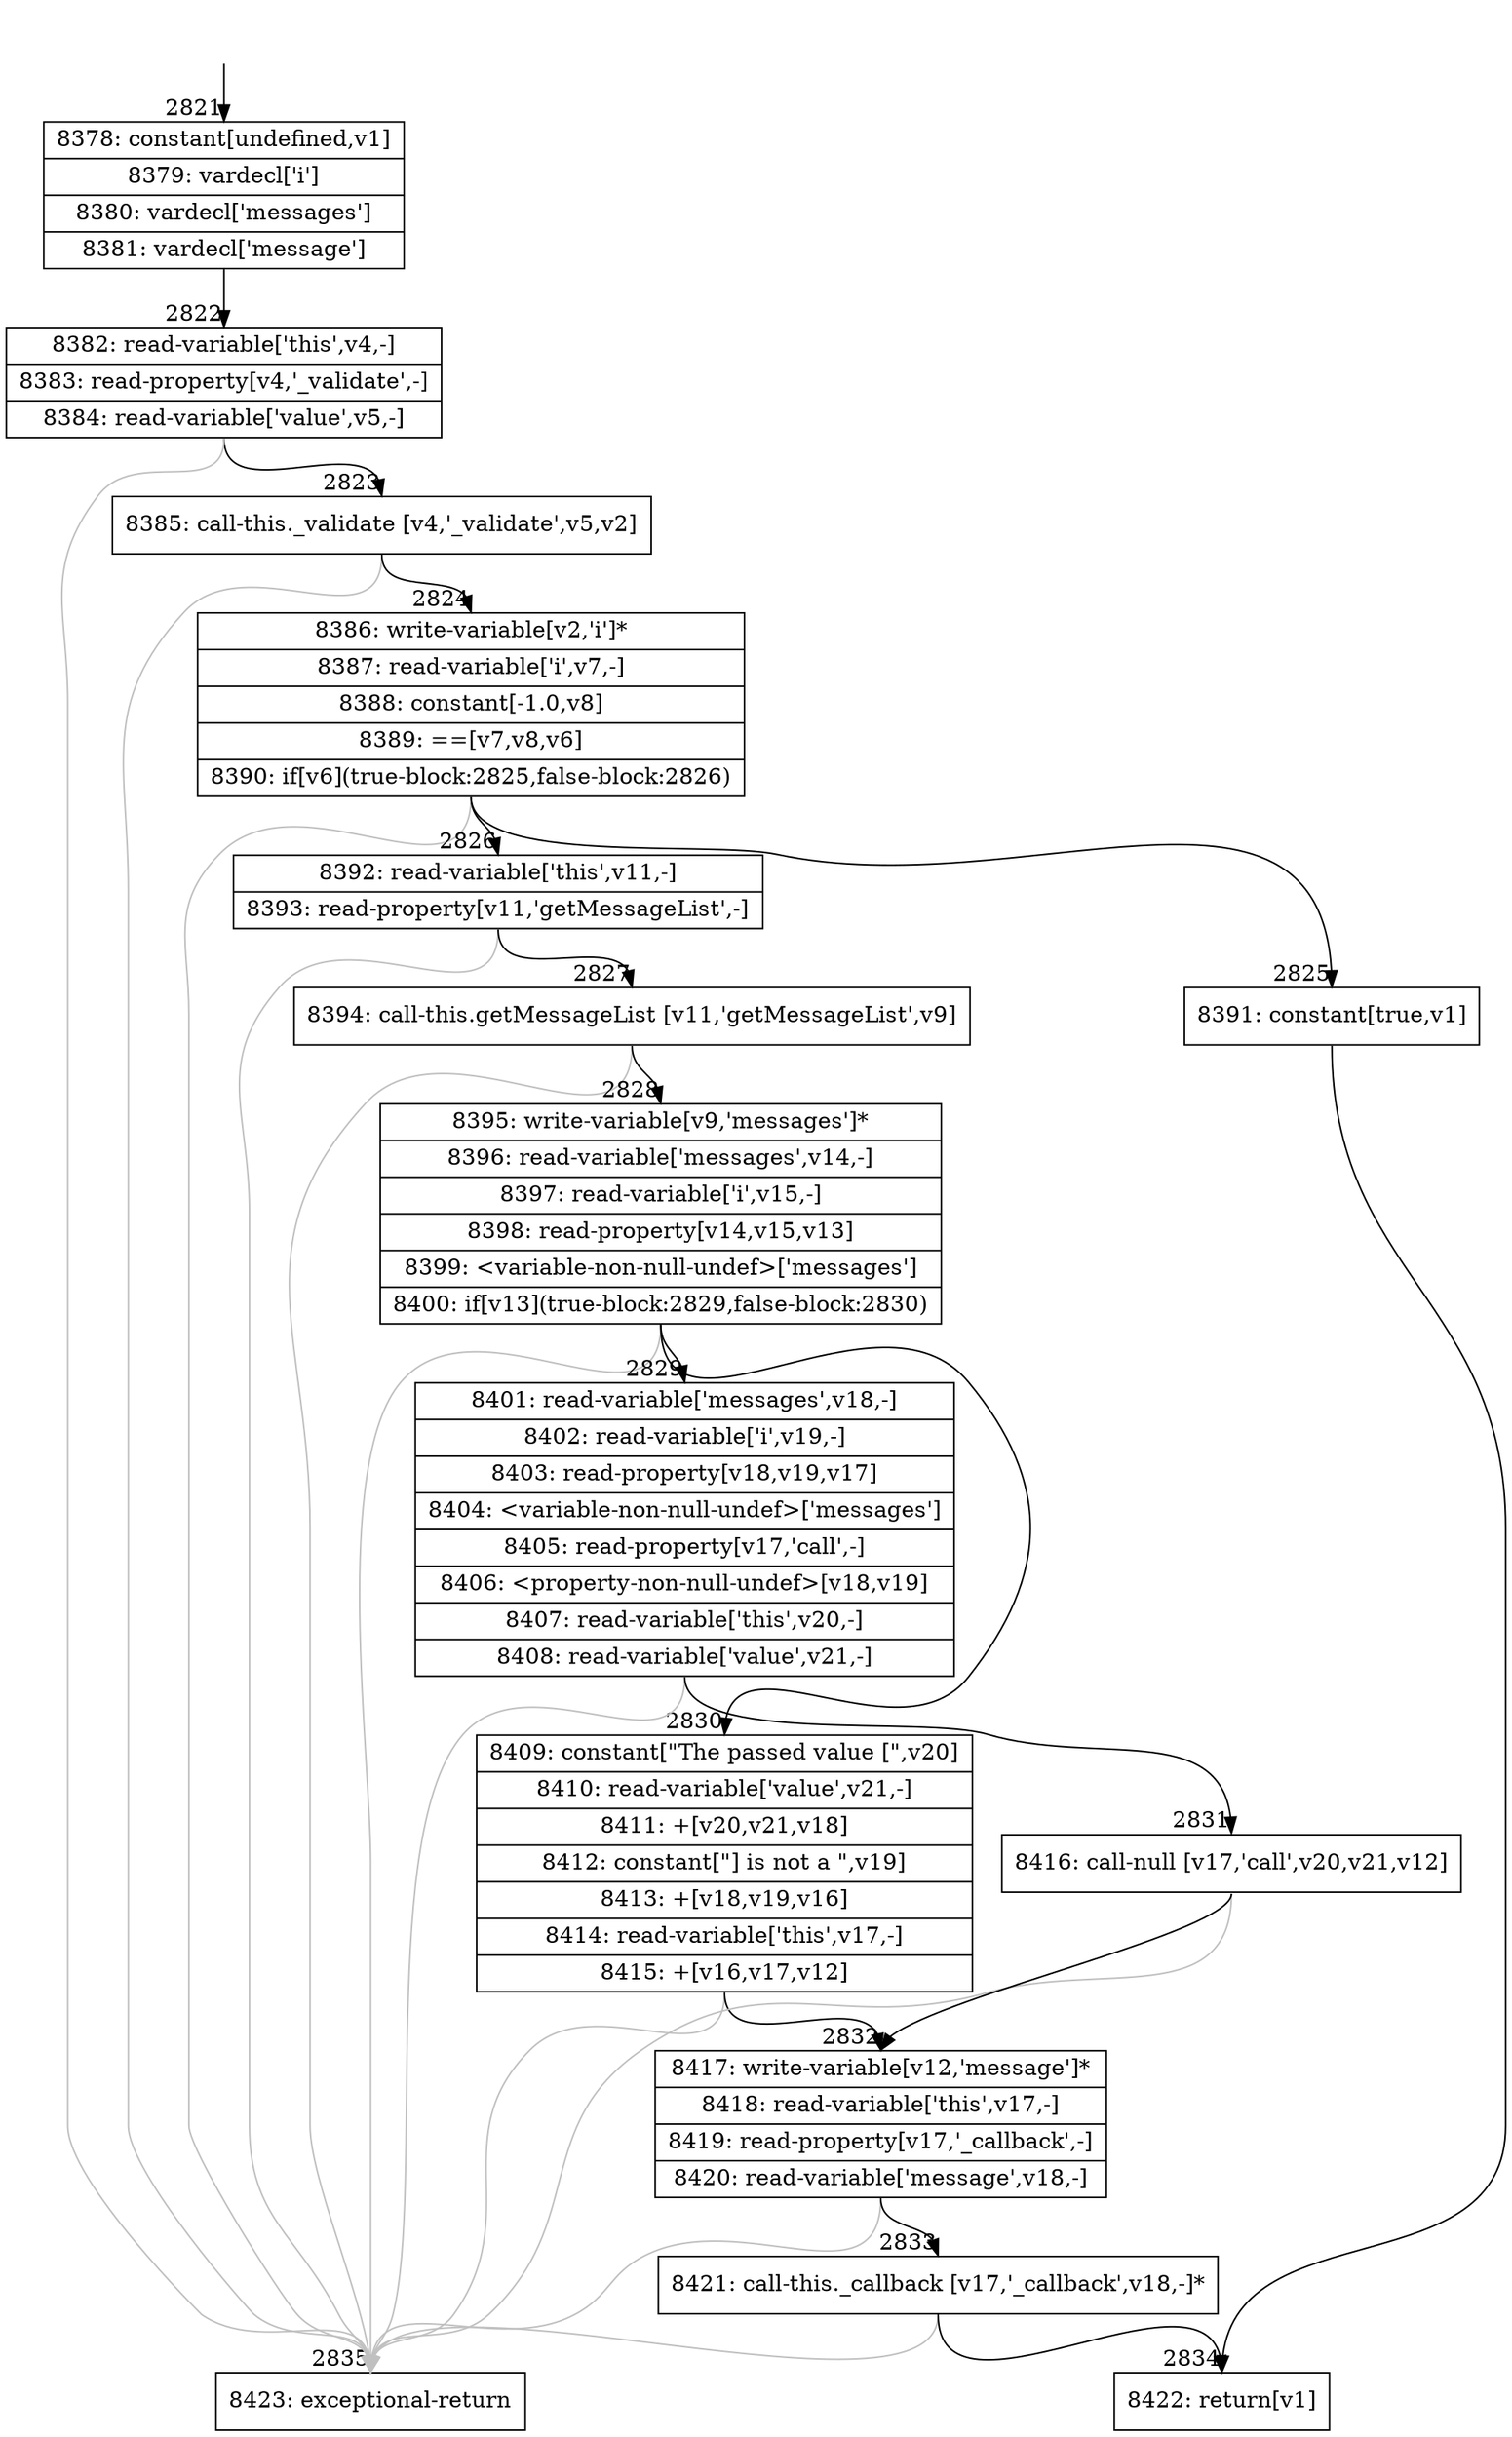 digraph {
rankdir="TD"
BB_entry308[shape=none,label=""];
BB_entry308 -> BB2821 [tailport=s, headport=n, headlabel="    2821"]
BB2821 [shape=record label="{8378: constant[undefined,v1]|8379: vardecl['i']|8380: vardecl['messages']|8381: vardecl['message']}" ] 
BB2821 -> BB2822 [tailport=s, headport=n, headlabel="      2822"]
BB2822 [shape=record label="{8382: read-variable['this',v4,-]|8383: read-property[v4,'_validate',-]|8384: read-variable['value',v5,-]}" ] 
BB2822 -> BB2823 [tailport=s, headport=n, headlabel="      2823"]
BB2822 -> BB2835 [tailport=s, headport=n, color=gray, headlabel="      2835"]
BB2823 [shape=record label="{8385: call-this._validate [v4,'_validate',v5,v2]}" ] 
BB2823 -> BB2824 [tailport=s, headport=n, headlabel="      2824"]
BB2823 -> BB2835 [tailport=s, headport=n, color=gray]
BB2824 [shape=record label="{8386: write-variable[v2,'i']*|8387: read-variable['i',v7,-]|8388: constant[-1.0,v8]|8389: ==[v7,v8,v6]|8390: if[v6](true-block:2825,false-block:2826)}" ] 
BB2824 -> BB2825 [tailport=s, headport=n, headlabel="      2825"]
BB2824 -> BB2826 [tailport=s, headport=n, headlabel="      2826"]
BB2824 -> BB2835 [tailport=s, headport=n, color=gray]
BB2825 [shape=record label="{8391: constant[true,v1]}" ] 
BB2825 -> BB2834 [tailport=s, headport=n, headlabel="      2834"]
BB2826 [shape=record label="{8392: read-variable['this',v11,-]|8393: read-property[v11,'getMessageList',-]}" ] 
BB2826 -> BB2827 [tailport=s, headport=n, headlabel="      2827"]
BB2826 -> BB2835 [tailport=s, headport=n, color=gray]
BB2827 [shape=record label="{8394: call-this.getMessageList [v11,'getMessageList',v9]}" ] 
BB2827 -> BB2828 [tailport=s, headport=n, headlabel="      2828"]
BB2827 -> BB2835 [tailport=s, headport=n, color=gray]
BB2828 [shape=record label="{8395: write-variable[v9,'messages']*|8396: read-variable['messages',v14,-]|8397: read-variable['i',v15,-]|8398: read-property[v14,v15,v13]|8399: \<variable-non-null-undef\>['messages']|8400: if[v13](true-block:2829,false-block:2830)}" ] 
BB2828 -> BB2829 [tailport=s, headport=n, headlabel="      2829"]
BB2828 -> BB2830 [tailport=s, headport=n, headlabel="      2830"]
BB2828 -> BB2835 [tailport=s, headport=n, color=gray]
BB2829 [shape=record label="{8401: read-variable['messages',v18,-]|8402: read-variable['i',v19,-]|8403: read-property[v18,v19,v17]|8404: \<variable-non-null-undef\>['messages']|8405: read-property[v17,'call',-]|8406: \<property-non-null-undef\>[v18,v19]|8407: read-variable['this',v20,-]|8408: read-variable['value',v21,-]}" ] 
BB2829 -> BB2831 [tailport=s, headport=n, headlabel="      2831"]
BB2829 -> BB2835 [tailport=s, headport=n, color=gray]
BB2830 [shape=record label="{8409: constant[\"The passed value [\",v20]|8410: read-variable['value',v21,-]|8411: +[v20,v21,v18]|8412: constant[\"] is not a \",v19]|8413: +[v18,v19,v16]|8414: read-variable['this',v17,-]|8415: +[v16,v17,v12]}" ] 
BB2830 -> BB2832 [tailport=s, headport=n, headlabel="      2832"]
BB2830 -> BB2835 [tailport=s, headport=n, color=gray]
BB2831 [shape=record label="{8416: call-null [v17,'call',v20,v21,v12]}" ] 
BB2831 -> BB2832 [tailport=s, headport=n]
BB2831 -> BB2835 [tailport=s, headport=n, color=gray]
BB2832 [shape=record label="{8417: write-variable[v12,'message']*|8418: read-variable['this',v17,-]|8419: read-property[v17,'_callback',-]|8420: read-variable['message',v18,-]}" ] 
BB2832 -> BB2833 [tailport=s, headport=n, headlabel="      2833"]
BB2832 -> BB2835 [tailport=s, headport=n, color=gray]
BB2833 [shape=record label="{8421: call-this._callback [v17,'_callback',v18,-]*}" ] 
BB2833 -> BB2834 [tailport=s, headport=n]
BB2833 -> BB2835 [tailport=s, headport=n, color=gray]
BB2834 [shape=record label="{8422: return[v1]}" ] 
BB2835 [shape=record label="{8423: exceptional-return}" ] 
//#$~ 3266
}
